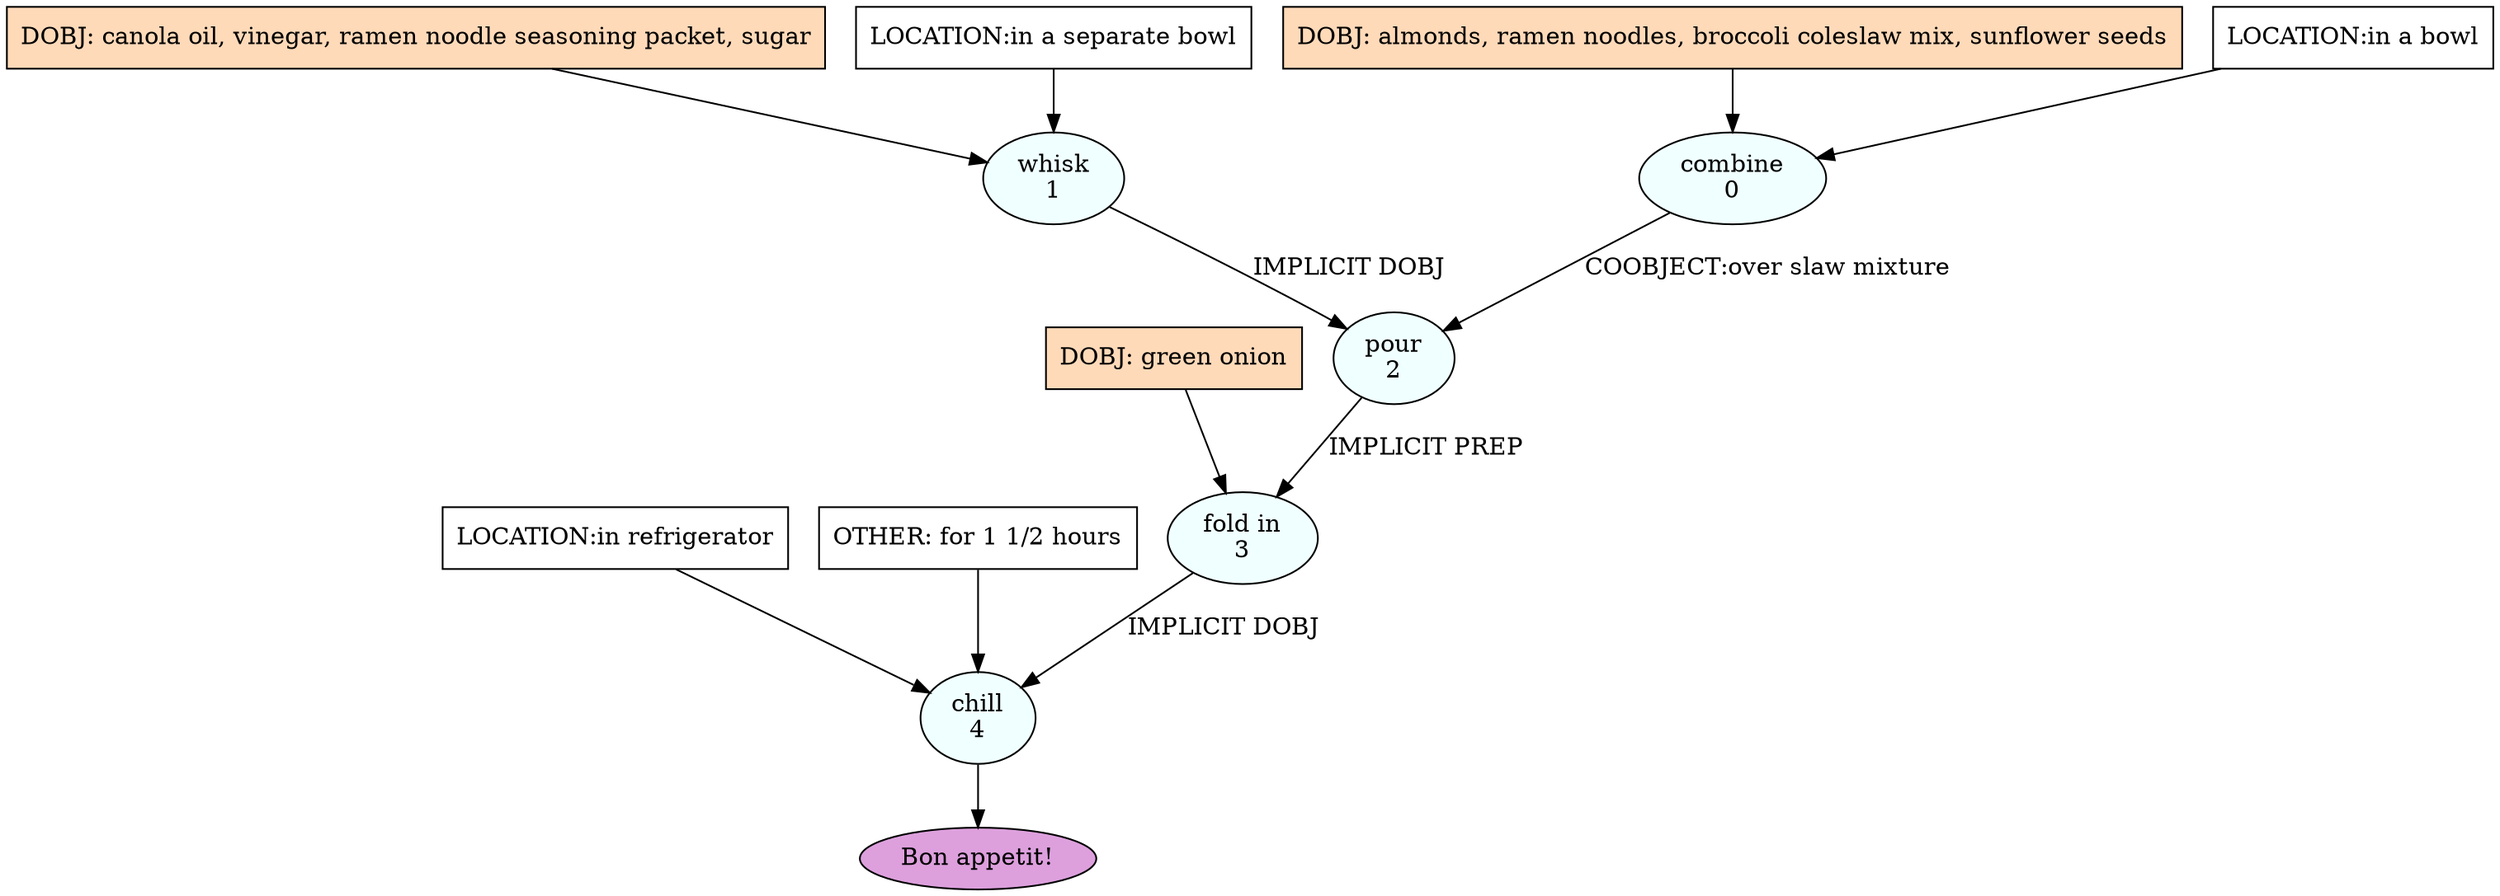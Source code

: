 digraph recipe {
E0[label="combine
0", shape=oval, style=filled, fillcolor=azure]
E1[label="whisk
1", shape=oval, style=filled, fillcolor=azure]
E2[label="pour
2", shape=oval, style=filled, fillcolor=azure]
E3[label="fold in
3", shape=oval, style=filled, fillcolor=azure]
E4[label="chill
4", shape=oval, style=filled, fillcolor=azure]
D1[label="DOBJ: canola oil, vinegar, ramen noodle seasoning packet, sugar", shape=box, style=filled, fillcolor=peachpuff]
D1 -> E1
P1_0[label="LOCATION:in a separate bowl", shape=box, style=filled, fillcolor=white]
P1_0 -> E1
D0[label="DOBJ: almonds, ramen noodles, broccoli coleslaw mix, sunflower seeds", shape=box, style=filled, fillcolor=peachpuff]
D0 -> E0
P0_0[label="LOCATION:in a bowl", shape=box, style=filled, fillcolor=white]
P0_0 -> E0
E1 -> E2 [label="IMPLICIT DOBJ"]
E0 -> E2 [label="COOBJECT:over slaw mixture"]
D3_ing[label="DOBJ: green onion", shape=box, style=filled, fillcolor=peachpuff]
D3_ing -> E3
E2 -> E3 [label="IMPLICIT PREP"]
E3 -> E4 [label="IMPLICIT DOBJ"]
P4_0_0[label="LOCATION:in refrigerator", shape=box, style=filled, fillcolor=white]
P4_0_0 -> E4
O4_0_0[label="OTHER: for 1 1/2 hours", shape=box, style=filled, fillcolor=white]
O4_0_0 -> E4
EOR[label="Bon appetit!", shape=oval, style=filled, fillcolor=plum]
E4 -> EOR
}
